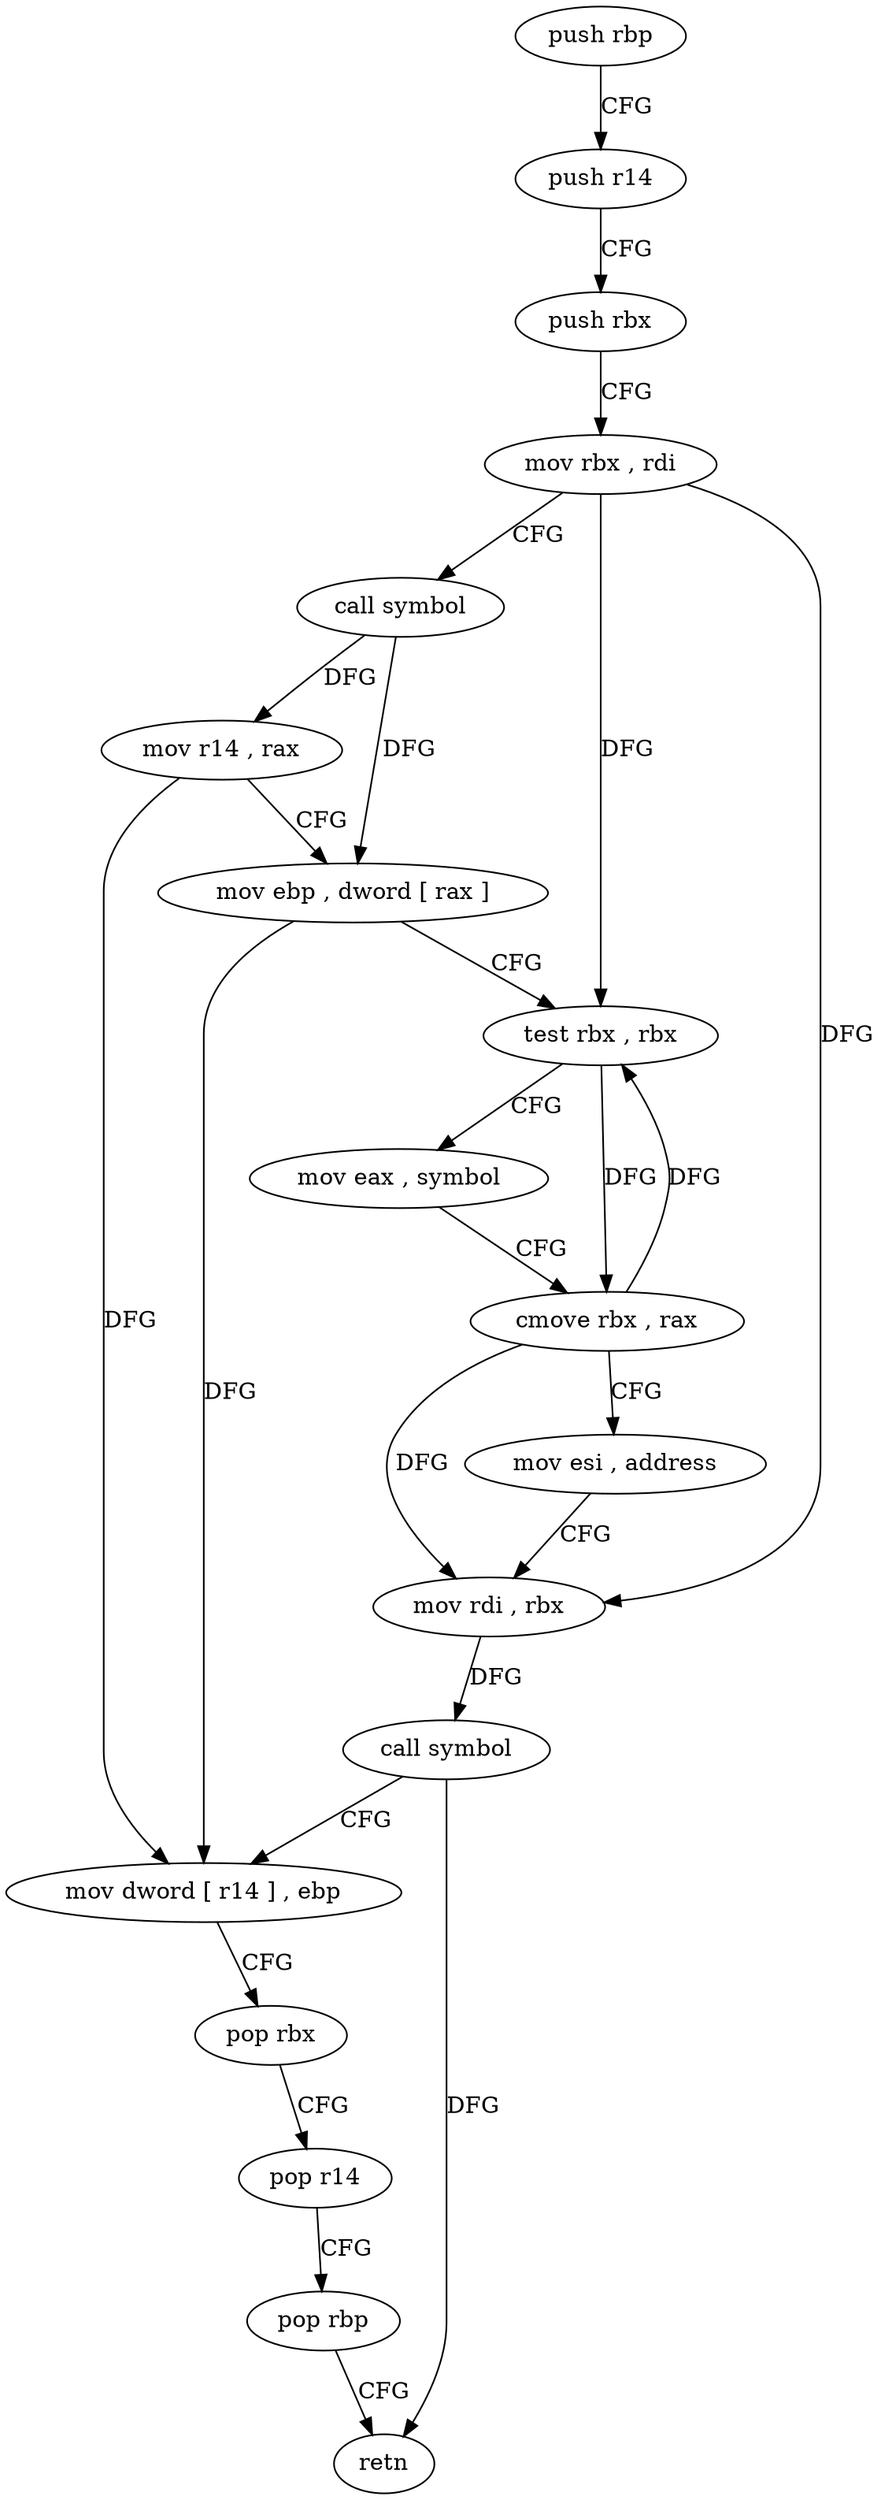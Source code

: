 digraph "func" {
"4206224" [label = "push rbp" ]
"4206225" [label = "push r14" ]
"4206227" [label = "push rbx" ]
"4206228" [label = "mov rbx , rdi" ]
"4206231" [label = "call symbol" ]
"4206236" [label = "mov r14 , rax" ]
"4206239" [label = "mov ebp , dword [ rax ]" ]
"4206241" [label = "test rbx , rbx" ]
"4206244" [label = "mov eax , symbol" ]
"4206249" [label = "cmove rbx , rax" ]
"4206253" [label = "mov esi , address" ]
"4206258" [label = "mov rdi , rbx" ]
"4206261" [label = "call symbol" ]
"4206266" [label = "mov dword [ r14 ] , ebp" ]
"4206269" [label = "pop rbx" ]
"4206270" [label = "pop r14" ]
"4206272" [label = "pop rbp" ]
"4206273" [label = "retn" ]
"4206224" -> "4206225" [ label = "CFG" ]
"4206225" -> "4206227" [ label = "CFG" ]
"4206227" -> "4206228" [ label = "CFG" ]
"4206228" -> "4206231" [ label = "CFG" ]
"4206228" -> "4206241" [ label = "DFG" ]
"4206228" -> "4206258" [ label = "DFG" ]
"4206231" -> "4206236" [ label = "DFG" ]
"4206231" -> "4206239" [ label = "DFG" ]
"4206236" -> "4206239" [ label = "CFG" ]
"4206236" -> "4206266" [ label = "DFG" ]
"4206239" -> "4206241" [ label = "CFG" ]
"4206239" -> "4206266" [ label = "DFG" ]
"4206241" -> "4206244" [ label = "CFG" ]
"4206241" -> "4206249" [ label = "DFG" ]
"4206244" -> "4206249" [ label = "CFG" ]
"4206249" -> "4206253" [ label = "CFG" ]
"4206249" -> "4206241" [ label = "DFG" ]
"4206249" -> "4206258" [ label = "DFG" ]
"4206253" -> "4206258" [ label = "CFG" ]
"4206258" -> "4206261" [ label = "DFG" ]
"4206261" -> "4206266" [ label = "CFG" ]
"4206261" -> "4206273" [ label = "DFG" ]
"4206266" -> "4206269" [ label = "CFG" ]
"4206269" -> "4206270" [ label = "CFG" ]
"4206270" -> "4206272" [ label = "CFG" ]
"4206272" -> "4206273" [ label = "CFG" ]
}
